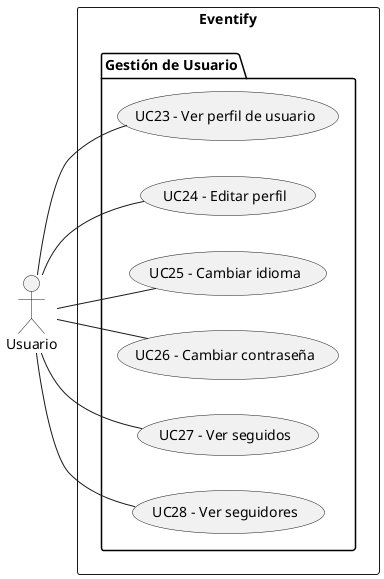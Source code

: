 @startuml UseCaseDiagramUserManagement
    left to right direction
    actor "Usuario" as usuario
    rectangle "Eventify" {
        package "Gestión de Usuario" {
            usecase "UC23 - Ver perfil de usuario" as verPerfil
            usecase "UC24 - Editar perfil" as editarPerfil
            usecase "UC25 - Cambiar idioma" as cambiarIdioma
            usecase "UC26 - Cambiar contraseña" as cambiarContrasena
            usecase "UC27 - Ver seguidos" as verSeguidos
            usecase "UC28 - Ver seguidores" as verSeguidores
        }
    }

    usuario -- verPerfil
    usuario -- editarPerfil
    usuario -- cambiarIdioma
    usuario -- cambiarContrasena
    usuario -- verSeguidos
    usuario -- verSeguidores
@enduml